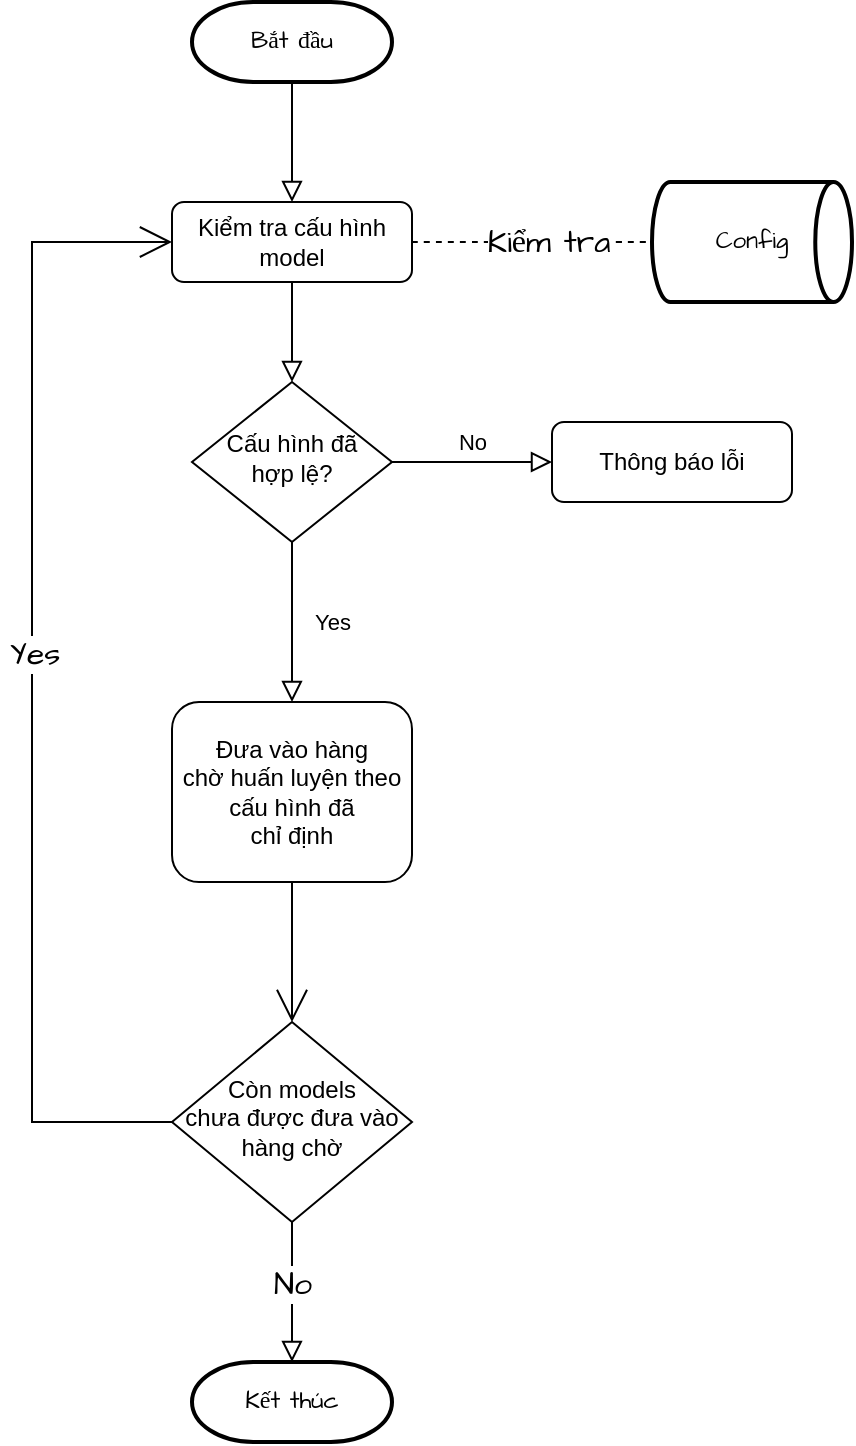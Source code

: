 <mxfile version="28.0.4">
  <diagram id="C5RBs43oDa-KdzZeNtuy" name="Page-1">
    <mxGraphModel dx="1512" dy="777" grid="1" gridSize="10" guides="1" tooltips="1" connect="1" arrows="1" fold="1" page="1" pageScale="1" pageWidth="827" pageHeight="1169" math="0" shadow="0">
      <root>
        <mxCell id="WIyWlLk6GJQsqaUBKTNV-0" />
        <mxCell id="WIyWlLk6GJQsqaUBKTNV-1" parent="WIyWlLk6GJQsqaUBKTNV-0" />
        <mxCell id="HroJ3oTEdx9yXunVlqAa-0" value="Yes" style="rounded=0;html=1;jettySize=auto;orthogonalLoop=1;fontSize=11;endArrow=block;endFill=0;endSize=8;strokeWidth=1;shadow=0;labelBackgroundColor=none;edgeStyle=orthogonalEdgeStyle;entryX=0.5;entryY=0;entryDx=0;entryDy=0;" edge="1" parent="WIyWlLk6GJQsqaUBKTNV-1" source="HroJ3oTEdx9yXunVlqAa-2" target="HroJ3oTEdx9yXunVlqAa-18">
          <mxGeometry y="20" relative="1" as="geometry">
            <mxPoint as="offset" />
            <mxPoint x="210" y="390" as="targetPoint" />
          </mxGeometry>
        </mxCell>
        <mxCell id="HroJ3oTEdx9yXunVlqAa-1" value="No" style="edgeStyle=orthogonalEdgeStyle;rounded=0;html=1;jettySize=auto;orthogonalLoop=1;fontSize=11;endArrow=block;endFill=0;endSize=8;strokeWidth=1;shadow=0;labelBackgroundColor=none;" edge="1" parent="WIyWlLk6GJQsqaUBKTNV-1" source="HroJ3oTEdx9yXunVlqAa-2" target="HroJ3oTEdx9yXunVlqAa-3">
          <mxGeometry y="10" relative="1" as="geometry">
            <mxPoint as="offset" />
          </mxGeometry>
        </mxCell>
        <mxCell id="HroJ3oTEdx9yXunVlqAa-2" value="Cấu hình đã&lt;div&gt;hợp lệ?&lt;/div&gt;" style="rhombus;whiteSpace=wrap;html=1;shadow=0;fontFamily=Helvetica;fontSize=12;align=center;strokeWidth=1;spacing=6;spacingTop=-4;" vertex="1" parent="WIyWlLk6GJQsqaUBKTNV-1">
          <mxGeometry x="160" y="230" width="100" height="80" as="geometry" />
        </mxCell>
        <mxCell id="HroJ3oTEdx9yXunVlqAa-3" value="Thông báo lỗi" style="rounded=1;whiteSpace=wrap;html=1;fontSize=12;glass=0;strokeWidth=1;shadow=0;" vertex="1" parent="WIyWlLk6GJQsqaUBKTNV-1">
          <mxGeometry x="340" y="250" width="120" height="40" as="geometry" />
        </mxCell>
        <mxCell id="HroJ3oTEdx9yXunVlqAa-4" value="Kiểm tra cấu hình model" style="rounded=1;whiteSpace=wrap;html=1;fontSize=12;glass=0;strokeWidth=1;shadow=0;" vertex="1" parent="WIyWlLk6GJQsqaUBKTNV-1">
          <mxGeometry x="150" y="140" width="120" height="40" as="geometry" />
        </mxCell>
        <mxCell id="HroJ3oTEdx9yXunVlqAa-5" value="" style="rounded=0;html=1;jettySize=auto;orthogonalLoop=1;fontSize=11;endArrow=block;endFill=0;endSize=8;strokeWidth=1;shadow=0;labelBackgroundColor=none;edgeStyle=orthogonalEdgeStyle;exitX=0.5;exitY=1;exitDx=0;exitDy=0;entryX=0.5;entryY=0;entryDx=0;entryDy=0;exitPerimeter=0;" edge="1" parent="WIyWlLk6GJQsqaUBKTNV-1" source="HroJ3oTEdx9yXunVlqAa-6" target="HroJ3oTEdx9yXunVlqAa-4">
          <mxGeometry relative="1" as="geometry">
            <mxPoint x="210" y="80" as="sourcePoint" />
            <mxPoint x="209.66" y="250" as="targetPoint" />
          </mxGeometry>
        </mxCell>
        <mxCell id="HroJ3oTEdx9yXunVlqAa-6" value="Bắt đầu" style="strokeWidth=2;html=1;shape=mxgraph.flowchart.terminator;whiteSpace=wrap;fontFamily=Architects Daughter;fontSource=https://fonts.googleapis.com/css?family=Architects+Daughter;" vertex="1" parent="WIyWlLk6GJQsqaUBKTNV-1">
          <mxGeometry x="160" y="40" width="100" height="40" as="geometry" />
        </mxCell>
        <mxCell id="HroJ3oTEdx9yXunVlqAa-8" value="" style="endArrow=none;dashed=1;html=1;rounded=0;fontFamily=Architects Daughter;fontSource=https://fonts.googleapis.com/css?family=Architects+Daughter;fontSize=16;startSize=14;endSize=14;sourcePerimeterSpacing=8;targetPerimeterSpacing=8;curved=1;entryX=0;entryY=0.5;entryDx=0;entryDy=0;entryPerimeter=0;exitX=1;exitY=0.5;exitDx=0;exitDy=0;" edge="1" parent="WIyWlLk6GJQsqaUBKTNV-1" source="HroJ3oTEdx9yXunVlqAa-4" target="HroJ3oTEdx9yXunVlqAa-14">
          <mxGeometry width="50" height="50" relative="1" as="geometry">
            <mxPoint x="240" y="290" as="sourcePoint" />
            <mxPoint x="460" y="160" as="targetPoint" />
          </mxGeometry>
        </mxCell>
        <mxCell id="HroJ3oTEdx9yXunVlqAa-9" value="Kiểm tra" style="edgeLabel;html=1;align=center;verticalAlign=middle;resizable=0;points=[];fontSize=16;fontFamily=Architects Daughter;fontSource=https://fonts.googleapis.com/css?family=Architects+Daughter;" vertex="1" connectable="0" parent="HroJ3oTEdx9yXunVlqAa-8">
          <mxGeometry x="-0.106" y="-2" relative="1" as="geometry">
            <mxPoint x="14" y="-2" as="offset" />
          </mxGeometry>
        </mxCell>
        <mxCell id="HroJ3oTEdx9yXunVlqAa-10" value="" style="rounded=0;html=1;jettySize=auto;orthogonalLoop=1;fontSize=11;endArrow=block;endFill=0;endSize=8;strokeWidth=1;shadow=0;labelBackgroundColor=none;edgeStyle=orthogonalEdgeStyle;exitX=0.5;exitY=1;exitDx=0;exitDy=0;entryX=0.5;entryY=0;entryDx=0;entryDy=0;" edge="1" parent="WIyWlLk6GJQsqaUBKTNV-1" source="HroJ3oTEdx9yXunVlqAa-4" target="HroJ3oTEdx9yXunVlqAa-2">
          <mxGeometry relative="1" as="geometry">
            <mxPoint x="220" y="90" as="sourcePoint" />
            <mxPoint x="220" y="150" as="targetPoint" />
          </mxGeometry>
        </mxCell>
        <mxCell id="HroJ3oTEdx9yXunVlqAa-12" value="Kết thúc" style="strokeWidth=2;html=1;shape=mxgraph.flowchart.terminator;whiteSpace=wrap;fontFamily=Architects Daughter;fontSource=https://fonts.googleapis.com/css?family=Architects+Daughter;" vertex="1" parent="WIyWlLk6GJQsqaUBKTNV-1">
          <mxGeometry x="160" y="720" width="100" height="40" as="geometry" />
        </mxCell>
        <mxCell id="HroJ3oTEdx9yXunVlqAa-13" value="" style="rounded=0;html=1;jettySize=auto;orthogonalLoop=1;fontSize=11;endArrow=block;endFill=0;endSize=8;strokeWidth=1;shadow=0;labelBackgroundColor=none;edgeStyle=orthogonalEdgeStyle;exitX=0.5;exitY=1;exitDx=0;exitDy=0;entryX=0.5;entryY=0;entryDx=0;entryDy=0;entryPerimeter=0;" edge="1" parent="WIyWlLk6GJQsqaUBKTNV-1" source="HroJ3oTEdx9yXunVlqAa-19" target="HroJ3oTEdx9yXunVlqAa-12">
          <mxGeometry relative="1" as="geometry">
            <mxPoint x="210" y="680" as="sourcePoint" />
            <mxPoint x="220" y="400" as="targetPoint" />
          </mxGeometry>
        </mxCell>
        <mxCell id="HroJ3oTEdx9yXunVlqAa-21" value="No" style="edgeLabel;html=1;align=center;verticalAlign=middle;resizable=0;points=[];fontSize=16;fontFamily=Architects Daughter;fontSource=https%3A%2F%2Ffonts.googleapis.com%2Fcss%3Ffamily%3DArchitects%2BDaughter;" vertex="1" connectable="0" parent="HroJ3oTEdx9yXunVlqAa-13">
          <mxGeometry x="-0.116" relative="1" as="geometry">
            <mxPoint as="offset" />
          </mxGeometry>
        </mxCell>
        <mxCell id="HroJ3oTEdx9yXunVlqAa-14" value="Config" style="strokeWidth=2;html=1;shape=mxgraph.flowchart.direct_data;whiteSpace=wrap;fontFamily=Architects Daughter;fontSource=https%3A%2F%2Ffonts.googleapis.com%2Fcss%3Ffamily%3DArchitects%2BDaughter;" vertex="1" parent="WIyWlLk6GJQsqaUBKTNV-1">
          <mxGeometry x="390" y="130" width="100" height="60" as="geometry" />
        </mxCell>
        <mxCell id="HroJ3oTEdx9yXunVlqAa-20" style="edgeStyle=none;curved=1;rounded=0;orthogonalLoop=1;jettySize=auto;html=1;exitX=0.5;exitY=1;exitDx=0;exitDy=0;entryX=0.5;entryY=0;entryDx=0;entryDy=0;fontFamily=Architects Daughter;fontSource=https%3A%2F%2Ffonts.googleapis.com%2Fcss%3Ffamily%3DArchitects%2BDaughter;fontSize=16;startSize=14;endArrow=open;endSize=14;sourcePerimeterSpacing=8;targetPerimeterSpacing=8;" edge="1" parent="WIyWlLk6GJQsqaUBKTNV-1" source="HroJ3oTEdx9yXunVlqAa-18" target="HroJ3oTEdx9yXunVlqAa-19">
          <mxGeometry relative="1" as="geometry" />
        </mxCell>
        <mxCell id="HroJ3oTEdx9yXunVlqAa-18" value="Đưa vào hàng&lt;div&gt;chờ huấn luyện theo&lt;/div&gt;&lt;div&gt;cấu hình đã&lt;/div&gt;&lt;div&gt;chỉ định&lt;/div&gt;" style="rounded=1;whiteSpace=wrap;html=1;fontSize=12;glass=0;strokeWidth=1;shadow=0;" vertex="1" parent="WIyWlLk6GJQsqaUBKTNV-1">
          <mxGeometry x="150" y="390" width="120" height="90" as="geometry" />
        </mxCell>
        <mxCell id="HroJ3oTEdx9yXunVlqAa-22" style="edgeStyle=orthogonalEdgeStyle;rounded=0;orthogonalLoop=1;jettySize=auto;html=1;exitX=0;exitY=0.5;exitDx=0;exitDy=0;entryX=0;entryY=0.5;entryDx=0;entryDy=0;fontFamily=Architects Daughter;fontSource=https%3A%2F%2Ffonts.googleapis.com%2Fcss%3Ffamily%3DArchitects%2BDaughter;fontSize=16;startSize=14;endArrow=open;endSize=14;sourcePerimeterSpacing=8;targetPerimeterSpacing=8;" edge="1" parent="WIyWlLk6GJQsqaUBKTNV-1" source="HroJ3oTEdx9yXunVlqAa-19" target="HroJ3oTEdx9yXunVlqAa-4">
          <mxGeometry relative="1" as="geometry">
            <Array as="points">
              <mxPoint x="80" y="600" />
              <mxPoint x="80" y="160" />
            </Array>
          </mxGeometry>
        </mxCell>
        <mxCell id="HroJ3oTEdx9yXunVlqAa-23" value="Yes" style="edgeLabel;html=1;align=center;verticalAlign=middle;resizable=0;points=[];fontSize=16;fontFamily=Architects Daughter;fontSource=https%3A%2F%2Ffonts.googleapis.com%2Fcss%3Ffamily%3DArchitects%2BDaughter;" vertex="1" connectable="0" parent="HroJ3oTEdx9yXunVlqAa-22">
          <mxGeometry x="0.05" y="-1" relative="1" as="geometry">
            <mxPoint as="offset" />
          </mxGeometry>
        </mxCell>
        <mxCell id="HroJ3oTEdx9yXunVlqAa-19" value="Còn models&lt;div&gt;chưa được đưa vào hàng chờ&lt;/div&gt;" style="rhombus;whiteSpace=wrap;html=1;shadow=0;fontFamily=Helvetica;fontSize=12;align=center;strokeWidth=1;spacing=6;spacingTop=-4;" vertex="1" parent="WIyWlLk6GJQsqaUBKTNV-1">
          <mxGeometry x="150" y="550" width="120" height="100" as="geometry" />
        </mxCell>
      </root>
    </mxGraphModel>
  </diagram>
</mxfile>
